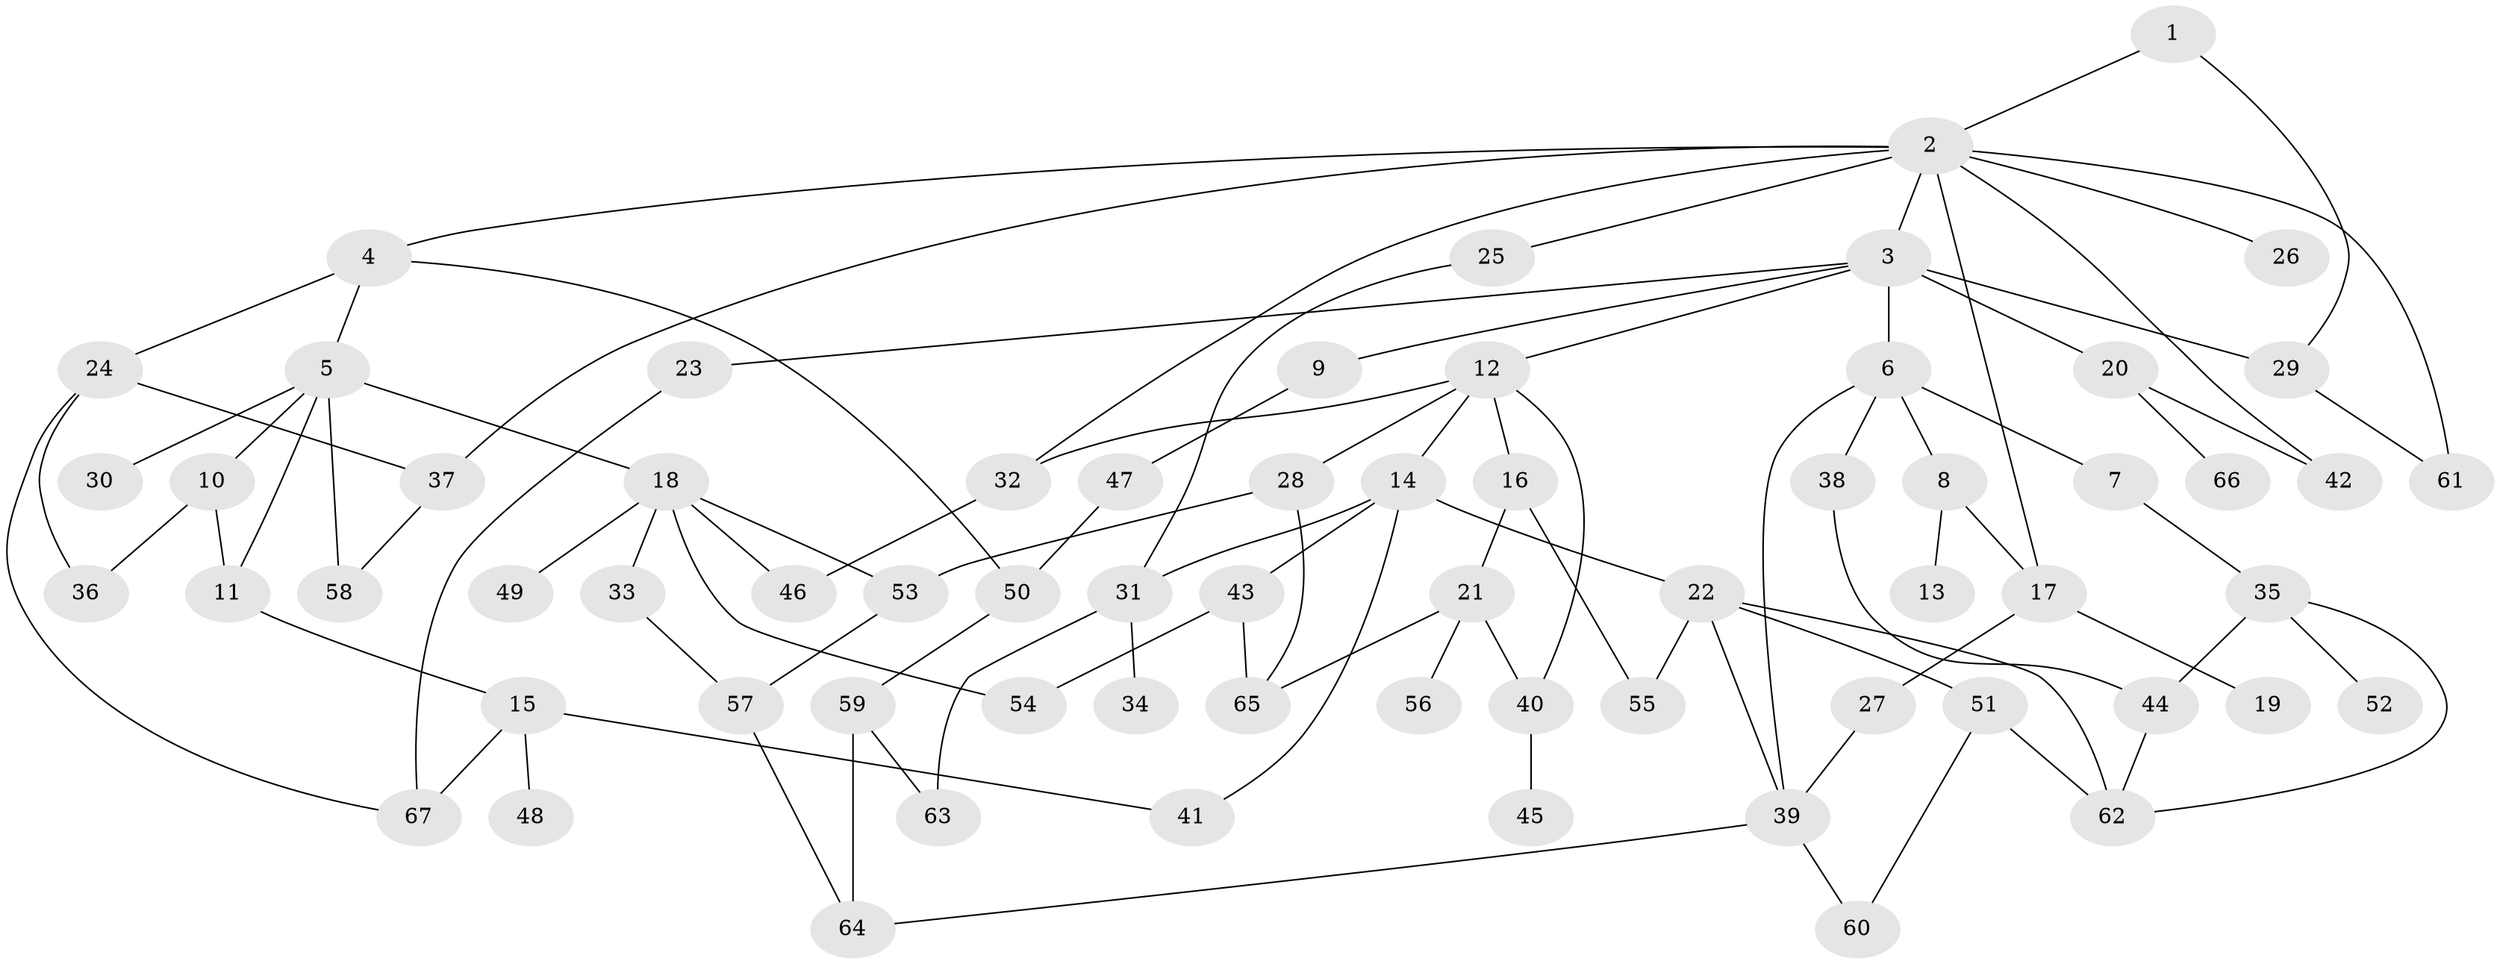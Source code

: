 // Generated by graph-tools (version 1.1) at 2025/10/02/27/25 16:10:54]
// undirected, 67 vertices, 98 edges
graph export_dot {
graph [start="1"]
  node [color=gray90,style=filled];
  1;
  2;
  3;
  4;
  5;
  6;
  7;
  8;
  9;
  10;
  11;
  12;
  13;
  14;
  15;
  16;
  17;
  18;
  19;
  20;
  21;
  22;
  23;
  24;
  25;
  26;
  27;
  28;
  29;
  30;
  31;
  32;
  33;
  34;
  35;
  36;
  37;
  38;
  39;
  40;
  41;
  42;
  43;
  44;
  45;
  46;
  47;
  48;
  49;
  50;
  51;
  52;
  53;
  54;
  55;
  56;
  57;
  58;
  59;
  60;
  61;
  62;
  63;
  64;
  65;
  66;
  67;
  1 -- 2;
  1 -- 29;
  2 -- 3;
  2 -- 4;
  2 -- 25;
  2 -- 26;
  2 -- 32;
  2 -- 37;
  2 -- 42;
  2 -- 61;
  2 -- 17;
  3 -- 6;
  3 -- 9;
  3 -- 12;
  3 -- 20;
  3 -- 23;
  3 -- 29;
  4 -- 5;
  4 -- 24;
  4 -- 50;
  5 -- 10;
  5 -- 18;
  5 -- 30;
  5 -- 58;
  5 -- 11;
  6 -- 7;
  6 -- 8;
  6 -- 38;
  6 -- 39;
  7 -- 35;
  8 -- 13;
  8 -- 17;
  9 -- 47;
  10 -- 11;
  10 -- 36;
  11 -- 15;
  12 -- 14;
  12 -- 16;
  12 -- 28;
  12 -- 40;
  12 -- 32;
  14 -- 22;
  14 -- 31;
  14 -- 43;
  14 -- 41;
  15 -- 41;
  15 -- 48;
  15 -- 67;
  16 -- 21;
  16 -- 55;
  17 -- 19;
  17 -- 27;
  18 -- 33;
  18 -- 46;
  18 -- 49;
  18 -- 54;
  18 -- 53;
  20 -- 66;
  20 -- 42;
  21 -- 56;
  21 -- 65;
  21 -- 40;
  22 -- 51;
  22 -- 55;
  22 -- 39;
  22 -- 62;
  23 -- 67;
  24 -- 37;
  24 -- 67;
  24 -- 36;
  25 -- 31;
  27 -- 39;
  28 -- 53;
  28 -- 65;
  29 -- 61;
  31 -- 34;
  31 -- 63;
  32 -- 46;
  33 -- 57;
  35 -- 52;
  35 -- 62;
  35 -- 44;
  37 -- 58;
  38 -- 44;
  39 -- 60;
  39 -- 64;
  40 -- 45;
  43 -- 65;
  43 -- 54;
  44 -- 62;
  47 -- 50;
  50 -- 59;
  51 -- 60;
  51 -- 62;
  53 -- 57;
  57 -- 64;
  59 -- 63;
  59 -- 64;
}
